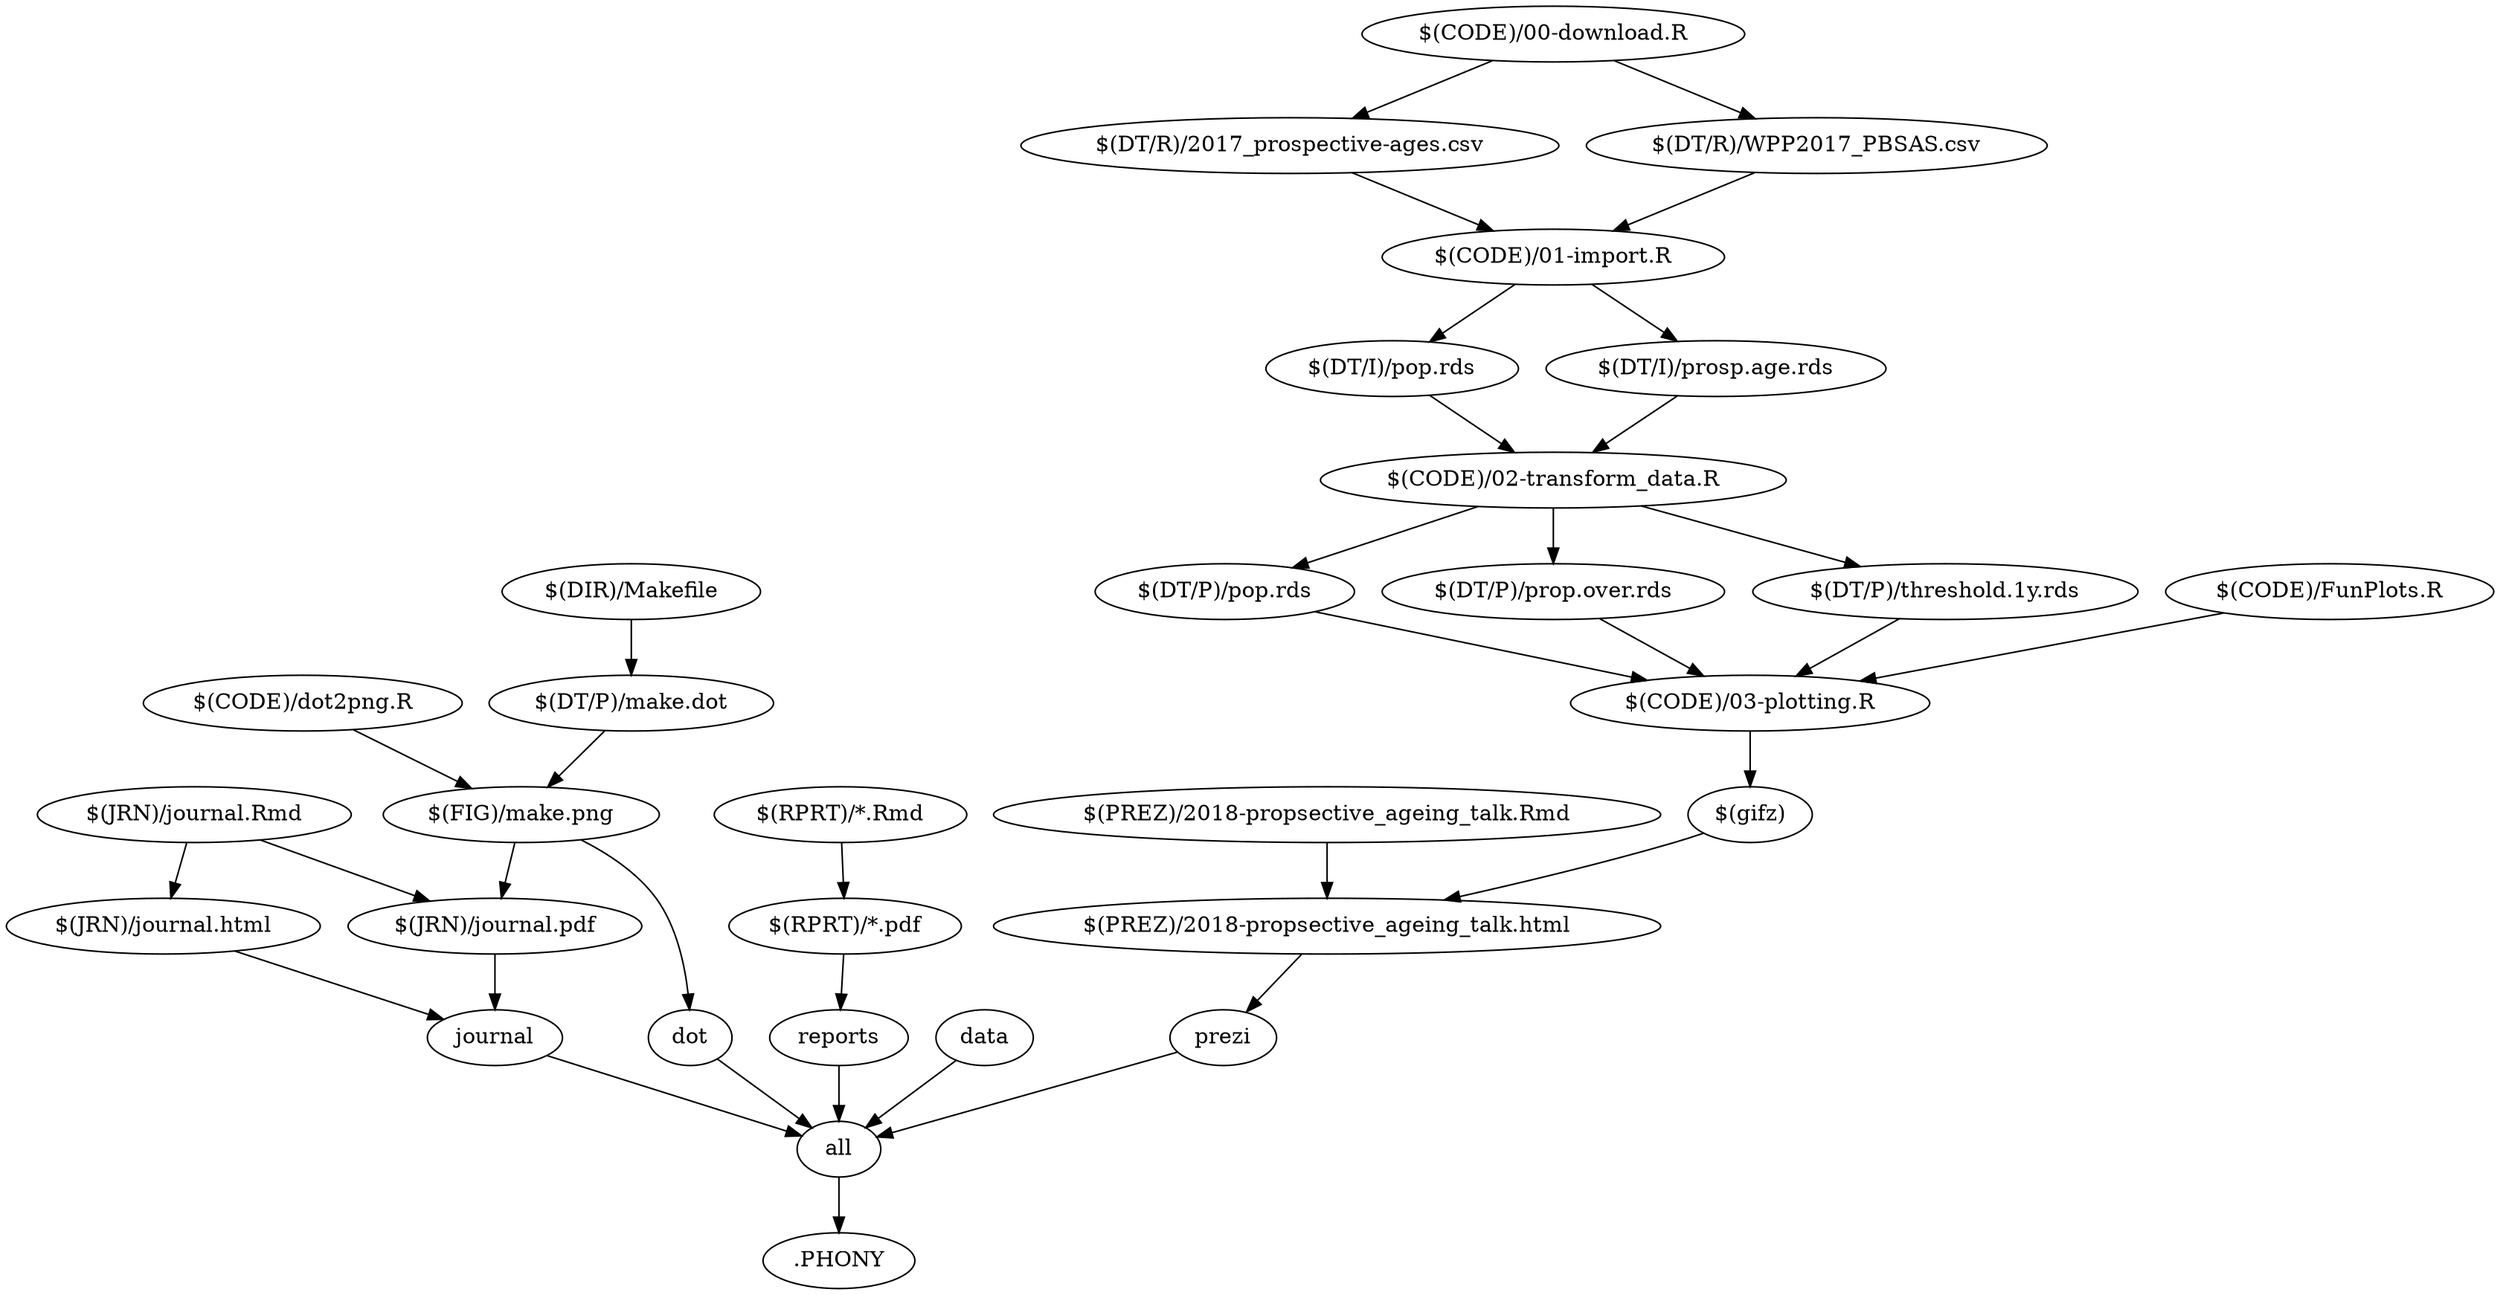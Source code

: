 digraph G {
	rankdir="TB"
	"all"
	"journal" -> "all"
	"dot" -> "all"
	"reports" -> "all"
	"data" -> "all"
	"prezi" -> "all"
	".PHONY"
	"all" -> ".PHONY"
	"dot"
	"$(FIG)/make.png" -> "dot"
	"$(FIG)/make.png"
	"$(CODE)/dot2png.R" -> "$(FIG)/make.png"
	"$(DT/P)/make.dot" -> "$(FIG)/make.png"
	"$(DT/P)/make.dot"
	"$(DIR)/Makefile" -> "$(DT/P)/make.dot"
	"reports"
	"$(RPRT)/*.pdf" -> "reports"
	"$(RPRT)/*.pdf"
	"$(RPRT)/*.Rmd" -> "$(RPRT)/*.pdf"
	"journal"
	"$(JRN)/journal.html" -> "journal"
	"$(JRN)/journal.pdf" -> "journal"
	"$(JRN)/journal.pdf"
	"$(JRN)/journal.Rmd" -> "$(JRN)/journal.pdf"
	"$(FIG)/make.png" -> "$(JRN)/journal.pdf"
	"$(JRN)/journal.html"
	"$(JRN)/journal.Rmd" -> "$(JRN)/journal.html"
	"prezi"
	"$(PREZ)/2018-propsective_ageing_talk.html" -> "prezi"
	"$(PREZ)/2018-propsective_ageing_talk.html"
	"$(PREZ)/2018-propsective_ageing_talk.Rmd" -> "$(PREZ)/2018-propsective_ageing_talk.html"
	"$(gifz)" -> "$(PREZ)/2018-propsective_ageing_talk.html"
	"$(gifz)"
	"$(CODE)/03-plotting.R" -> "$(gifz)"
	"$(CODE)/03-plotting.R"
	"$(DT/P)/pop.rds" -> "$(CODE)/03-plotting.R"
	"$(DT/P)/prop.over.rds" -> "$(CODE)/03-plotting.R"
	"$(DT/P)/threshold.1y.rds" -> "$(CODE)/03-plotting.R"
	"$(CODE)/FunPlots.R" -> "$(CODE)/03-plotting.R"
	"$(DT/P)/pop.rds"
	"$(CODE)/02-transform_data.R" -> "$(DT/P)/pop.rds"
	"$(DT/P)/prop.over.rds"
	"$(CODE)/02-transform_data.R" -> "$(DT/P)/prop.over.rds"
	"$(DT/P)/threshold.1y.rds"
	"$(CODE)/02-transform_data.R" -> "$(DT/P)/threshold.1y.rds"
	"$(CODE)/02-transform_data.R"
	"$(DT/I)/pop.rds" -> "$(CODE)/02-transform_data.R"
	"$(DT/I)/prosp.age.rds" -> "$(CODE)/02-transform_data.R"
	"$(DT/I)/pop.rds"
	"$(CODE)/01-import.R" -> "$(DT/I)/pop.rds"
	"$(DT/I)/prosp.age.rds"
	"$(CODE)/01-import.R" -> "$(DT/I)/prosp.age.rds"
	"$(CODE)/01-import.R"
	"$(DT/R)/2017_prospective-ages.csv" -> "$(CODE)/01-import.R"
	"$(DT/R)/WPP2017_PBSAS.csv" -> "$(CODE)/01-import.R"
	"$(DT/R)/2017_prospective-ages.csv"
	"$(CODE)/00-download.R" -> "$(DT/R)/2017_prospective-ages.csv"
	"$(DT/R)/WPP2017_PBSAS.csv"
	"$(CODE)/00-download.R" -> "$(DT/R)/WPP2017_PBSAS.csv"
}
